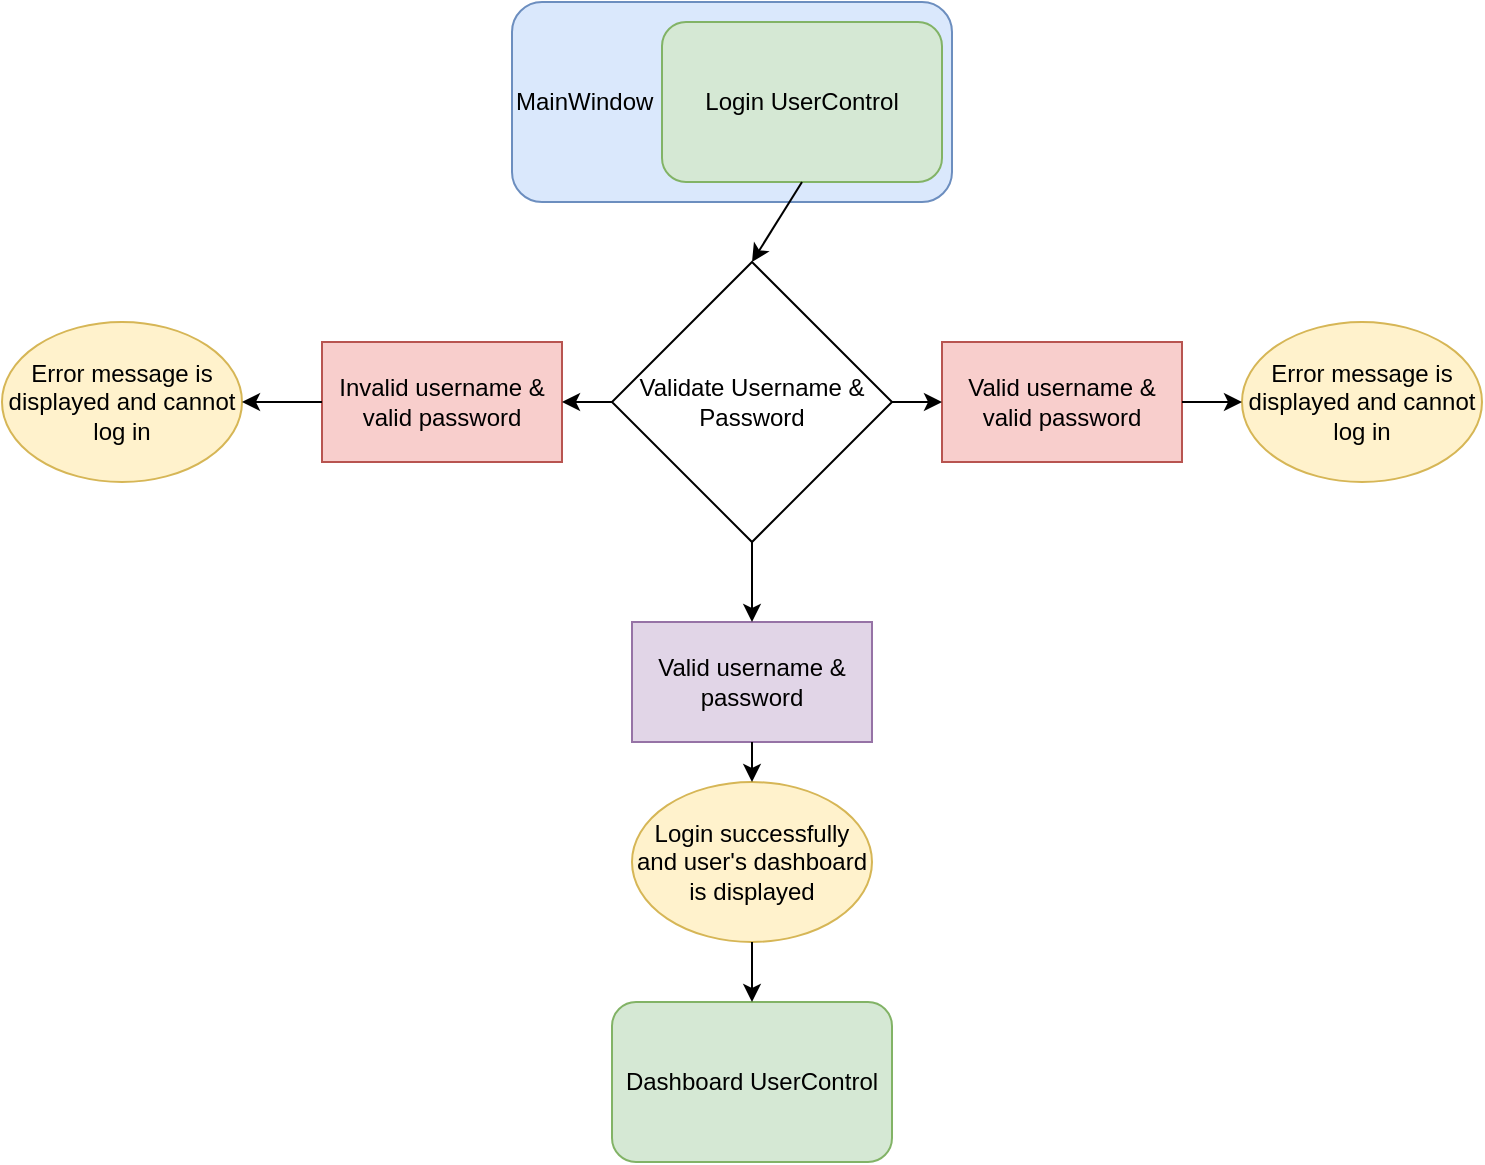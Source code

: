 <mxfile version="23.0.1" type="device">
  <diagram name="Page-1" id="ZTEFlr88aqdZfyf9QiEX">
    <mxGraphModel dx="1050" dy="564" grid="1" gridSize="10" guides="1" tooltips="1" connect="1" arrows="1" fold="1" page="1" pageScale="1" pageWidth="850" pageHeight="1100" math="0" shadow="0">
      <root>
        <mxCell id="0" />
        <mxCell id="1" parent="0" />
        <mxCell id="jNttHMfHFWSgpx-Sq936-1" value="MainWindow" style="rounded=1;whiteSpace=wrap;html=1;align=left;fillColor=#dae8fc;strokeColor=#6c8ebf;" vertex="1" parent="1">
          <mxGeometry x="315" y="10" width="220" height="100" as="geometry" />
        </mxCell>
        <mxCell id="jNttHMfHFWSgpx-Sq936-2" value="Login UserControl" style="rounded=1;whiteSpace=wrap;html=1;fillColor=#d5e8d4;strokeColor=#82b366;" vertex="1" parent="1">
          <mxGeometry x="390" y="20" width="140" height="80" as="geometry" />
        </mxCell>
        <mxCell id="jNttHMfHFWSgpx-Sq936-3" value="Dashboard UserControl" style="rounded=1;whiteSpace=wrap;html=1;fillColor=#d5e8d4;strokeColor=#82b366;" vertex="1" parent="1">
          <mxGeometry x="365" y="510" width="140" height="80" as="geometry" />
        </mxCell>
        <mxCell id="jNttHMfHFWSgpx-Sq936-4" value="Validate Username &amp;amp; Password" style="rhombus;whiteSpace=wrap;html=1;" vertex="1" parent="1">
          <mxGeometry x="365" y="140" width="140" height="140" as="geometry" />
        </mxCell>
        <mxCell id="jNttHMfHFWSgpx-Sq936-5" value="" style="endArrow=classic;html=1;rounded=0;exitX=0.5;exitY=1;exitDx=0;exitDy=0;entryX=0.5;entryY=0;entryDx=0;entryDy=0;" edge="1" parent="1" source="jNttHMfHFWSgpx-Sq936-2" target="jNttHMfHFWSgpx-Sq936-4">
          <mxGeometry width="50" height="50" relative="1" as="geometry">
            <mxPoint x="400" y="320" as="sourcePoint" />
            <mxPoint x="450" y="270" as="targetPoint" />
          </mxGeometry>
        </mxCell>
        <mxCell id="jNttHMfHFWSgpx-Sq936-6" value="Valid username &amp;amp; password" style="rounded=0;whiteSpace=wrap;html=1;fillColor=#e1d5e7;strokeColor=#9673a6;" vertex="1" parent="1">
          <mxGeometry x="375" y="320" width="120" height="60" as="geometry" />
        </mxCell>
        <mxCell id="jNttHMfHFWSgpx-Sq936-7" value="" style="endArrow=classic;html=1;rounded=0;exitX=0.5;exitY=1;exitDx=0;exitDy=0;entryX=0.5;entryY=0;entryDx=0;entryDy=0;" edge="1" parent="1" source="jNttHMfHFWSgpx-Sq936-4" target="jNttHMfHFWSgpx-Sq936-6">
          <mxGeometry width="50" height="50" relative="1" as="geometry">
            <mxPoint x="440" y="110" as="sourcePoint" />
            <mxPoint x="445" y="150" as="targetPoint" />
          </mxGeometry>
        </mxCell>
        <mxCell id="jNttHMfHFWSgpx-Sq936-8" value="Invalid username &amp;amp; valid password" style="rounded=0;whiteSpace=wrap;html=1;fillColor=#f8cecc;strokeColor=#b85450;" vertex="1" parent="1">
          <mxGeometry x="220" y="180" width="120" height="60" as="geometry" />
        </mxCell>
        <mxCell id="jNttHMfHFWSgpx-Sq936-9" value="Valid username &amp;amp; valid password" style="rounded=0;whiteSpace=wrap;html=1;fillColor=#f8cecc;strokeColor=#b85450;" vertex="1" parent="1">
          <mxGeometry x="530" y="180" width="120" height="60" as="geometry" />
        </mxCell>
        <mxCell id="jNttHMfHFWSgpx-Sq936-10" value="" style="endArrow=classic;html=1;rounded=0;exitX=0;exitY=0.5;exitDx=0;exitDy=0;entryX=1;entryY=0.5;entryDx=0;entryDy=0;" edge="1" parent="1" source="jNttHMfHFWSgpx-Sq936-4" target="jNttHMfHFWSgpx-Sq936-8">
          <mxGeometry width="50" height="50" relative="1" as="geometry">
            <mxPoint x="445" y="290" as="sourcePoint" />
            <mxPoint x="445" y="330" as="targetPoint" />
          </mxGeometry>
        </mxCell>
        <mxCell id="jNttHMfHFWSgpx-Sq936-11" value="" style="endArrow=classic;html=1;rounded=0;exitX=1;exitY=0.5;exitDx=0;exitDy=0;entryX=0;entryY=0.5;entryDx=0;entryDy=0;" edge="1" parent="1" source="jNttHMfHFWSgpx-Sq936-4" target="jNttHMfHFWSgpx-Sq936-9">
          <mxGeometry width="50" height="50" relative="1" as="geometry">
            <mxPoint x="455" y="300" as="sourcePoint" />
            <mxPoint x="455" y="340" as="targetPoint" />
          </mxGeometry>
        </mxCell>
        <mxCell id="jNttHMfHFWSgpx-Sq936-12" value="Error message is displayed and cannot log in" style="ellipse;whiteSpace=wrap;html=1;fillColor=#fff2cc;strokeColor=#d6b656;" vertex="1" parent="1">
          <mxGeometry x="60" y="170" width="120" height="80" as="geometry" />
        </mxCell>
        <mxCell id="jNttHMfHFWSgpx-Sq936-13" value="Error message is displayed and cannot log in" style="ellipse;whiteSpace=wrap;html=1;fillColor=#fff2cc;strokeColor=#d6b656;" vertex="1" parent="1">
          <mxGeometry x="680" y="170" width="120" height="80" as="geometry" />
        </mxCell>
        <mxCell id="jNttHMfHFWSgpx-Sq936-14" value="" style="endArrow=classic;html=1;rounded=0;exitX=0;exitY=0.5;exitDx=0;exitDy=0;entryX=1;entryY=0.5;entryDx=0;entryDy=0;" edge="1" parent="1" source="jNttHMfHFWSgpx-Sq936-8" target="jNttHMfHFWSgpx-Sq936-12">
          <mxGeometry width="50" height="50" relative="1" as="geometry">
            <mxPoint x="445" y="290" as="sourcePoint" />
            <mxPoint x="445" y="330" as="targetPoint" />
          </mxGeometry>
        </mxCell>
        <mxCell id="jNttHMfHFWSgpx-Sq936-15" value="" style="endArrow=classic;html=1;rounded=0;exitX=1;exitY=0.5;exitDx=0;exitDy=0;entryX=0;entryY=0.5;entryDx=0;entryDy=0;" edge="1" parent="1" source="jNttHMfHFWSgpx-Sq936-9" target="jNttHMfHFWSgpx-Sq936-13">
          <mxGeometry width="50" height="50" relative="1" as="geometry">
            <mxPoint x="455" y="300" as="sourcePoint" />
            <mxPoint x="455" y="340" as="targetPoint" />
          </mxGeometry>
        </mxCell>
        <mxCell id="jNttHMfHFWSgpx-Sq936-16" value="Login successfully and user&#39;s dashboard is displayed" style="ellipse;whiteSpace=wrap;html=1;fillColor=#fff2cc;strokeColor=#d6b656;" vertex="1" parent="1">
          <mxGeometry x="375" y="400" width="120" height="80" as="geometry" />
        </mxCell>
        <mxCell id="jNttHMfHFWSgpx-Sq936-17" value="" style="endArrow=classic;html=1;rounded=0;exitX=0.5;exitY=1;exitDx=0;exitDy=0;entryX=0.5;entryY=0;entryDx=0;entryDy=0;" edge="1" parent="1" source="jNttHMfHFWSgpx-Sq936-6" target="jNttHMfHFWSgpx-Sq936-16">
          <mxGeometry width="50" height="50" relative="1" as="geometry">
            <mxPoint x="445" y="290" as="sourcePoint" />
            <mxPoint x="445" y="330" as="targetPoint" />
          </mxGeometry>
        </mxCell>
        <mxCell id="jNttHMfHFWSgpx-Sq936-18" value="" style="endArrow=classic;html=1;rounded=0;exitX=0.5;exitY=1;exitDx=0;exitDy=0;entryX=0.5;entryY=0;entryDx=0;entryDy=0;" edge="1" parent="1" source="jNttHMfHFWSgpx-Sq936-16" target="jNttHMfHFWSgpx-Sq936-3">
          <mxGeometry width="50" height="50" relative="1" as="geometry">
            <mxPoint x="455" y="300" as="sourcePoint" />
            <mxPoint x="455" y="340" as="targetPoint" />
          </mxGeometry>
        </mxCell>
      </root>
    </mxGraphModel>
  </diagram>
</mxfile>
